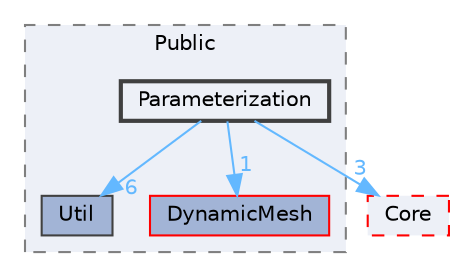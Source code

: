digraph "Parameterization"
{
 // INTERACTIVE_SVG=YES
 // LATEX_PDF_SIZE
  bgcolor="transparent";
  edge [fontname=Helvetica,fontsize=10,labelfontname=Helvetica,labelfontsize=10];
  node [fontname=Helvetica,fontsize=10,shape=box,height=0.2,width=0.4];
  compound=true
  subgraph clusterdir_0c0827902e2ee888b2900676fadb6dfe {
    graph [ bgcolor="#edf0f7", pencolor="grey50", label="Public", fontname=Helvetica,fontsize=10 style="filled,dashed", URL="dir_0c0827902e2ee888b2900676fadb6dfe.html",tooltip=""]
  dir_03beab7dd8778e6fad11d15fe8adabfd [label="Util", fillcolor="#a2b4d6", color="grey25", style="filled", URL="dir_03beab7dd8778e6fad11d15fe8adabfd.html",tooltip=""];
  dir_ffc5dd094366b8e53373e2dde5803fe5 [label="DynamicMesh", fillcolor="#a2b4d6", color="red", style="filled", URL="dir_ffc5dd094366b8e53373e2dde5803fe5.html",tooltip=""];
  dir_7ba64494be85b1c4f7581243293977ef [label="Parameterization", fillcolor="#edf0f7", color="grey25", style="filled,bold", URL="dir_7ba64494be85b1c4f7581243293977ef.html",tooltip=""];
  }
  dir_0e6cddcc9caa1238c7f3774224afaa45 [label="Core", fillcolor="#edf0f7", color="red", style="filled,dashed", URL="dir_0e6cddcc9caa1238c7f3774224afaa45.html",tooltip=""];
  dir_7ba64494be85b1c4f7581243293977ef->dir_03beab7dd8778e6fad11d15fe8adabfd [headlabel="6", labeldistance=1.5 headhref="dir_000721_001234.html" href="dir_000721_001234.html" color="steelblue1" fontcolor="steelblue1"];
  dir_7ba64494be85b1c4f7581243293977ef->dir_0e6cddcc9caa1238c7f3774224afaa45 [headlabel="3", labeldistance=1.5 headhref="dir_000721_000266.html" href="dir_000721_000266.html" color="steelblue1" fontcolor="steelblue1"];
  dir_7ba64494be85b1c4f7581243293977ef->dir_ffc5dd094366b8e53373e2dde5803fe5 [headlabel="1", labeldistance=1.5 headhref="dir_000721_000350.html" href="dir_000721_000350.html" color="steelblue1" fontcolor="steelblue1"];
}
